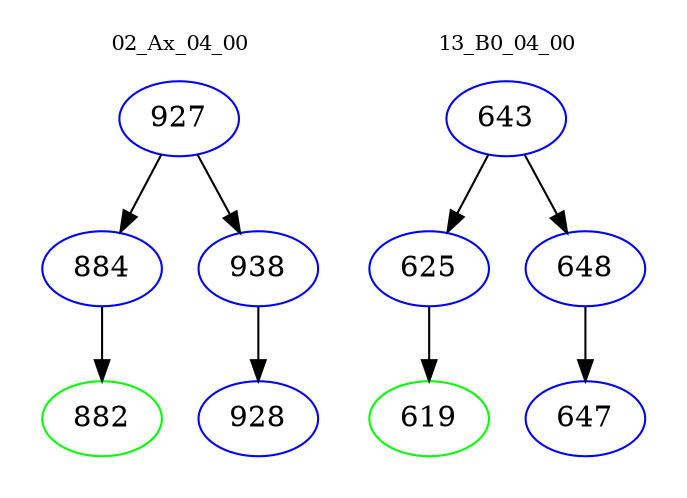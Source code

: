 digraph{
subgraph cluster_0 {
color = white
label = "02_Ax_04_00";
fontsize=10;
T0_927 [label="927", color="blue"]
T0_927 -> T0_884 [color="black"]
T0_884 [label="884", color="blue"]
T0_884 -> T0_882 [color="black"]
T0_882 [label="882", color="green"]
T0_927 -> T0_938 [color="black"]
T0_938 [label="938", color="blue"]
T0_938 -> T0_928 [color="black"]
T0_928 [label="928", color="blue"]
}
subgraph cluster_1 {
color = white
label = "13_B0_04_00";
fontsize=10;
T1_643 [label="643", color="blue"]
T1_643 -> T1_625 [color="black"]
T1_625 [label="625", color="blue"]
T1_625 -> T1_619 [color="black"]
T1_619 [label="619", color="green"]
T1_643 -> T1_648 [color="black"]
T1_648 [label="648", color="blue"]
T1_648 -> T1_647 [color="black"]
T1_647 [label="647", color="blue"]
}
}
